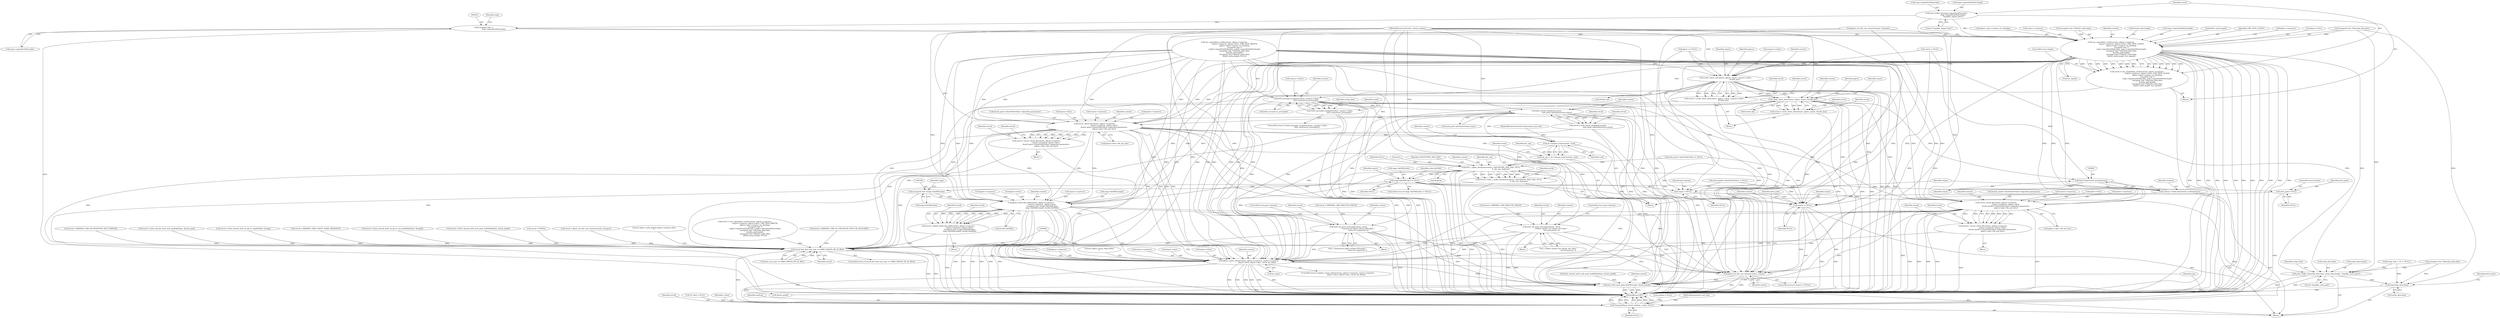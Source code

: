 digraph "0_krb5_e3b5a5e5267818c97750b266df50b6a3d4649604_1@pointer" {
"1000291" [label="(Call,print_buffer_bin(reqp->signedAuthPack.data,\n                         reqp->signedAuthPack.length,\n                         \"/tmp/kdc_signed_data\"))"];
"1000322" [label="(Call,(unsigned char *)\n                                       reqp->signedAuthPack.data)"];
"1000305" [label="(Call,cms_signeddata_verify(context, plgctx->cryptoctx,\n                                       reqctx->cryptoctx, plgctx->idctx, CMS_SIGN_CLIENT,\n                                       plgctx->opts->require_crl_checking,\n                                       (unsigned char *)\n                                       reqp->signedAuthPack.data, reqp->signedAuthPack.length,\n                                       (unsigned char **)&authp_data.data,\n                                       &authp_data.length,\n                                       (unsigned char **)&krb5_authz.data,\n                                       &krb5_authz.length, &is_signed))"];
"1000303" [label="(Call,retval = cms_signeddata_verify(context, plgctx->cryptoctx,\n                                       reqctx->cryptoctx, plgctx->idctx, CMS_SIGN_CLIENT,\n                                       plgctx->opts->require_crl_checking,\n                                       (unsigned char *)\n                                       reqp->signedAuthPack.data, reqp->signedAuthPack.length,\n                                       (unsigned char **)&authp_data.data,\n                                       &authp_data.length,\n                                       (unsigned char **)&krb5_authz.data,\n                                       &krb5_authz.length, &is_signed))"];
"1000874" [label="(Call,retval && data->pa_type == KRB5_PADATA_PK_AS_REQ)"];
"1000885" [label="(Call,pkinit_create_edata(context, plgctx->cryptoctx, reqctx->cryptoctx,\n                                plgctx->idctx, plgctx->opts, retval, &e_data))"];
"1000937" [label="(Call,pkinit_fini_kdc_req_context(context, reqctx))"];
"1000943" [label="(Call,free_krb5_auth_pack_draft9(context, &auth_pack9))"];
"1000947" [label="(Call,(*respond)(arg, retval, modreq, e_data, NULL))"];
"1000460" [label="(Call,verify_client_san(context, plgctx, reqctx, request->client,\n                                   &valid_san))"];
"1000458" [label="(Call,retval = verify_client_san(context, plgctx, reqctx, request->client,\n                                   &valid_san))"];
"1000485" [label="(Call,verify_client_eku(context, plgctx, reqctx, &valid_eku))"];
"1000483" [label="(Call,retval = verify_client_eku(context, plgctx, reqctx, &valid_eku))"];
"1000561" [label="(Call,krb5_check_clockskew(context,\n                                      auth_pack->pkAuthenticator.ctime))"];
"1000559" [label="(Call,retval = krb5_check_clockskew(context,\n                                      auth_pack->pkAuthenticator.ctime))"];
"1000580" [label="(Call,server_check_dh(context, plgctx->cryptoctx,\n                                     reqctx->cryptoctx, plgctx->idctx,\n                                     &auth_pack->clientPublicValue->algorithm.parameters,\n                                     plgctx->opts->dh_min_bits))"];
"1000578" [label="(Call,retval = server_check_dh(context, plgctx->cryptoctx,\n                                     reqctx->cryptoctx, plgctx->idctx,\n                                     &auth_pack->clientPublicValue->algorithm.parameters,\n                                     plgctx->opts->dh_min_bits))"];
"1000626" [label="(Call,cb->request_body(context, rock))"];
"1000624" [label="(Call,der_req = cb->request_body(context, rock))"];
"1000631" [label="(Call,krb5_c_make_checksum(context, CKSUMTYPE_NIST_SHA, NULL,\n                                      0, der_req, &cksum))"];
"1000629" [label="(Call,retval = krb5_c_make_checksum(context, CKSUMTYPE_NIST_SHA, NULL,\n                                      0, der_req, &cksum))"];
"1000740" [label="(Call,reqp->kdcPkId.data != NULL)"];
"1000765" [label="(Call,(unsigned char *)reqp->kdcPkId.data)"];
"1000754" [label="(Call,pkinit_check_kdc_pkid(context, plgctx->cryptoctx,\n                                           reqctx->cryptoctx, plgctx->idctx,\n                                           (unsigned char *)reqp->kdcPkId.data,\n                                           reqp->kdcPkId.length, &valid_kdcPkId))"];
"1000752" [label="(Call,retval = pkinit_check_kdc_pkid(context, plgctx->cryptoctx,\n                                           reqctx->cryptoctx, plgctx->idctx,\n                                           (unsigned char *)reqp->kdcPkId.data,\n                                           reqp->kdcPkId.length, &valid_kdcPkId))"];
"1000792" [label="(Call,auth_pack = NULL)"];
"1000869" [label="(Call,reqctx = NULL)"];
"1000934" [label="(Call,reqctx != NULL)"];
"1000618" [label="(Call,krb5_set_error_message(context, retval,\n                                   _(\"Anonymous pkinit without DH public \"\n                                     \"value not supported.\")))"];
"1000820" [label="(Call,server_check_dh(context, plgctx->cryptoctx,\n                                     reqctx->cryptoctx, plgctx->idctx,\n                                     &auth_pack9->clientPublicValue->algorithm.parameters,\n                                     plgctx->opts->dh_min_bits))"];
"1000818" [label="(Call,retval = server_check_dh(context, plgctx->cryptoctx,\n                                     reqctx->cryptoctx, plgctx->idctx,\n                                     &auth_pack9->clientPublicValue->algorithm.parameters,\n                                     plgctx->opts->dh_min_bits))"];
"1000866" [label="(Call,(krb5_kdcpreauth_modreq)reqctx)"];
"1000864" [label="(Call,modreq = (krb5_kdcpreauth_modreq)reqctx)"];
"1000509" [label="(Call,krb5_principal_compare(context, request->client,\n                                    krb5_anonymous_principal()))"];
"1000508" [label="(Call,!krb5_principal_compare(context, request->client,\n                                    krb5_anonymous_principal()))"];
"1000519" [label="(Call,krb5_set_error_message(context, retval,\n                                   _(\"Pkinit request not signed, but client \"\n                                     \"not anonymous.\")))"];
"1000525" [label="(Call,print_buffer_bin(authp_data.data, authp_data.length, \"/tmp/kdc_auth_pack\"))"];
"1000925" [label="(Call,free(authp_data.data))"];
"1000624" [label="(Call,der_req = cb->request_body(context, rock))"];
"1000869" [label="(Call,reqctx = NULL)"];
"1000274" [label="(Block,)"];
"1000780" [label="(Identifier,retval)"];
"1000501" [label="(Call,retval = KRB5KDC_ERR_INCONSISTENT_KEY_PURPOSE)"];
"1000461" [label="(Identifier,context)"];
"1000546" [label="(Call,retval = k5int_decode_krb5_auth_pack(&k5data, &auth_pack))"];
"1000484" [label="(Identifier,retval)"];
"1000250" [label="(Call,pkinit_init_kdc_req_context(context, &reqctx))"];
"1000303" [label="(Call,retval = cms_signeddata_verify(context, plgctx->cryptoctx,\n                                       reqctx->cryptoctx, plgctx->idctx, CMS_SIGN_CLIENT,\n                                       plgctx->opts->require_crl_checking,\n                                       (unsigned char *)\n                                       reqp->signedAuthPack.data, reqp->signedAuthPack.length,\n                                       (unsigned char **)&authp_data.data,\n                                       &authp_data.length,\n                                       (unsigned char **)&krb5_authz.data,\n                                       &krb5_authz.length, &is_signed))"];
"1000618" [label="(Call,krb5_set_error_message(context, retval,\n                                   _(\"Anonymous pkinit without DH public \"\n                                     \"value not supported.\")))"];
"1000950" [label="(Identifier,modreq)"];
"1000777" [label="(Call,&valid_kdcPkId)"];
"1000179" [label="(Call,modreq = NULL)"];
"1000931" [label="(Identifier,krb5_authz)"];
"1000297" [label="(Call,reqp->signedAuthPack.length)"];
"1000772" [label="(Call,reqp->kdcPkId.length)"];
"1000818" [label="(Call,retval = server_check_dh(context, plgctx->cryptoctx,\n                                     reqctx->cryptoctx, plgctx->idctx,\n                                     &auth_pack9->clientPublicValue->algorithm.parameters,\n                                     plgctx->opts->dh_min_bits))"];
"1000125" [label="(Call,authp_data = {0, 0, NULL})"];
"1000229" [label="(Call,plgctx == NULL)"];
"1000577" [label="(Block,)"];
"1000291" [label="(Call,print_buffer_bin(reqp->signedAuthPack.data,\n                         reqp->signedAuthPack.length,\n                         \"/tmp/kdc_signed_data\"))"];
"1000292" [label="(Call,reqp->signedAuthPack.data)"];
"1000831" [label="(Call,&auth_pack9->clientPublicValue->algorithm.parameters)"];
"1000529" [label="(Call,authp_data.length)"];
"1000937" [label="(Call,pkinit_fini_kdc_req_context(context, reqctx))"];
"1000899" [label="(Identifier,retval)"];
"1000875" [label="(Identifier,retval)"];
"1000939" [label="(Identifier,reqctx)"];
"1000605" [label="(Identifier,retval)"];
"1000625" [label="(Identifier,der_req)"];
"1000750" [label="(Identifier,valid_kdcPkId)"];
"1000514" [label="(Call,krb5_anonymous_principal())"];
"1000795" [label="(ControlStructure,break;)"];
"1000527" [label="(Identifier,authp_data)"];
"1000304" [label="(Identifier,retval)"];
"1000873" [label="(ControlStructure,if (retval && data->pa_type == KRB5_PADATA_PK_AS_REQ))"];
"1000887" [label="(Call,plgctx->cryptoctx)"];
"1000278" [label="(Call,retval = k5int_decode_krb5_pa_pk_as_req(&k5data, &reqp))"];
"1000614" [label="(Block,)"];
"1000344" [label="(Call,(unsigned char **)&krb5_authz.data)"];
"1000582" [label="(Call,plgctx->cryptoctx)"];
"1000903" [label="(Literal,\"pkinit_create_edata failed\n\")"];
"1000487" [label="(Identifier,plgctx)"];
"1000485" [label="(Call,verify_client_eku(context, plgctx, reqctx, &valid_eku))"];
"1000756" [label="(Call,plgctx->cryptoctx)"];
"1000463" [label="(Identifier,reqctx)"];
"1000876" [label="(Call,data->pa_type == KRB5_PADATA_PK_AS_REQ)"];
"1000789" [label="(Identifier,reqctx)"];
"1000356" [label="(ControlStructure,break;)"];
"1000508" [label="(Call,!krb5_principal_compare(context, request->client,\n                                    krb5_anonymous_principal()))"];
"1000479" [label="(Call,retval = KRB5KDC_ERR_CLIENT_NAME_MISMATCH)"];
"1000591" [label="(Call,&auth_pack->clientPublicValue->algorithm.parameters)"];
"1000794" [label="(Identifier,NULL)"];
"1000817" [label="(Block,)"];
"1000118" [label="(MethodParameterIn,void *arg)"];
"1000306" [label="(Identifier,context)"];
"1000361" [label="(Call,retval = k5int_decode_krb5_pa_pk_as_req_draft9(&k5data, &reqp9))"];
"1000580" [label="(Call,server_check_dh(context, plgctx->cryptoctx,\n                                     reqctx->cryptoctx, plgctx->idctx,\n                                     &auth_pack->clientPublicValue->algorithm.parameters,\n                                     plgctx->opts->dh_min_bits))"];
"1000515" [label="(Block,)"];
"1000522" [label="(Call,_(\"Pkinit request not signed, but client \"\n                                     \"not anonymous.\"))"];
"1000820" [label="(Call,server_check_dh(context, plgctx->cryptoctx,\n                                     reqctx->cryptoctx, plgctx->idctx,\n                                     &auth_pack9->clientPublicValue->algorithm.parameters,\n                                     plgctx->opts->dh_min_bits))"];
"1000627" [label="(Identifier,context)"];
"1000755" [label="(Identifier,context)"];
"1000340" [label="(Call,&authp_data.length)"];
"1000759" [label="(Call,reqctx->cryptoctx)"];
"1000559" [label="(Call,retval = krb5_check_clockskew(context,\n                                      auth_pack->pkAuthenticator.ctime))"];
"1000532" [label="(Literal,\"/tmp/kdc_auth_pack\")"];
"1000599" [label="(Call,plgctx->opts->dh_min_bits)"];
"1000621" [label="(Call,_(\"Anonymous pkinit without DH public \"\n                                     \"value not supported.\"))"];
"1000636" [label="(Identifier,der_req)"];
"1000793" [label="(Identifier,auth_pack)"];
"1000925" [label="(Call,free(authp_data.data))"];
"1000620" [label="(Identifier,retval)"];
"1000865" [label="(Identifier,modreq)"];
"1000635" [label="(Literal,0)"];
"1000944" [label="(Identifier,context)"];
"1000535" [label="(Identifier,authp_data)"];
"1000464" [label="(Call,request->client)"];
"1000329" [label="(Call,reqp->signedAuthPack.length)"];
"1000569" [label="(Identifier,retval)"];
"1000767" [label="(Call,reqp->kdcPkId.data)"];
"1000417" [label="(Call,(unsigned char **)&authp_data.data)"];
"1000510" [label="(Identifier,context)"];
"1000572" [label="(Call,auth_pack->clientPublicValue != NULL)"];
"1000350" [label="(Call,&krb5_authz.length)"];
"1000307" [label="(Call,plgctx->cryptoctx)"];
"1000752" [label="(Call,retval = pkinit_check_kdc_pkid(context, plgctx->cryptoctx,\n                                           reqctx->cryptoctx, plgctx->idctx,\n                                           (unsigned char *)reqp->kdcPkId.data,\n                                           reqp->kdcPkId.length, &valid_kdcPkId))"];
"1000588" [label="(Call,plgctx->idctx)"];
"1000746" [label="(Identifier,NULL)"];
"1000313" [label="(Call,plgctx->idctx)"];
"1000933" [label="(ControlStructure,if (reqctx != NULL))"];
"1000151" [label="(Call,reqctx = NULL)"];
"1000526" [label="(Call,authp_data.data)"];
"1000488" [label="(Identifier,reqctx)"];
"1000483" [label="(Call,retval = verify_client_eku(context, plgctx, reqctx, &valid_eku))"];
"1000579" [label="(Identifier,retval)"];
"1000890" [label="(Call,reqctx->cryptoctx)"];
"1000634" [label="(Identifier,NULL)"];
"1000949" [label="(Identifier,retval)"];
"1000948" [label="(Identifier,arg)"];
"1000354" [label="(Call,&is_signed)"];
"1000324" [label="(Call,reqp->signedAuthPack.data)"];
"1000119" [label="(Block,)"];
"1000563" [label="(Call,auth_pack->pkAuthenticator.ctime)"];
"1000630" [label="(Identifier,retval)"];
"1000739" [label="(ControlStructure,if (reqp->kdcPkId.data != NULL))"];
"1000762" [label="(Call,plgctx->idctx)"];
"1000470" [label="(Identifier,retval)"];
"1000872" [label="(JumpTarget,cleanup:)"];
"1000792" [label="(Call,auth_pack = NULL)"];
"1000457" [label="(Block,)"];
"1000492" [label="(Identifier,retval)"];
"1000812" [label="(Call,auth_pack9->clientPublicValue != NULL)"];
"1000520" [label="(Identifier,context)"];
"1000302" [label="(Literal,\"/tmp/kdc_signed_data\")"];
"1000934" [label="(Call,reqctx != NULL)"];
"1000615" [label="(Call,retval = KRB5KDC_ERR_PREAUTH_FAILED)"];
"1000845" [label="(Identifier,retval)"];
"1000115" [label="(MethodParameterIn,krb5_kdcpreauth_rock rock)"];
"1000947" [label="(Call,(*respond)(arg, retval, modreq, e_data, NULL))"];
"1000774" [label="(Identifier,reqp)"];
"1000753" [label="(Identifier,retval)"];
"1000507" [label="(ControlStructure,if (!krb5_principal_compare(context, request->client,\n                                    krb5_anonymous_principal())))"];
"1000619" [label="(Identifier,context)"];
"1000317" [label="(Call,plgctx->opts->require_crl_checking)"];
"1000800" [label="(Call,k5int_decode_krb5_auth_pack_draft9(&k5data, &auth_pack9))"];
"1000825" [label="(Call,reqctx->cryptoctx)"];
"1000741" [label="(Call,reqp->kdcPkId.data)"];
"1000798" [label="(Call,retval = k5int_decode_krb5_auth_pack_draft9(&k5data, &auth_pack9))"];
"1000628" [label="(Identifier,rock)"];
"1000109" [label="(MethodParameterIn,krb5_context context)"];
"1000828" [label="(Call,plgctx->idctx)"];
"1000942" [label="(Identifier,auth_pack)"];
"1000458" [label="(Call,retval = verify_client_san(context, plgctx, reqctx, request->client,\n                                   &valid_san))"];
"1000445" [label="(Call,retval = EINVAL)"];
"1000938" [label="(Identifier,context)"];
"1000926" [label="(Call,authp_data.data)"];
"1000322" [label="(Call,(unsigned char *)\n                                       reqp->signedAuthPack.data)"];
"1000585" [label="(Call,reqctx->cryptoctx)"];
"1000945" [label="(Call,&auth_pack9)"];
"1000310" [label="(Call,reqctx->cryptoctx)"];
"1000822" [label="(Call,plgctx->cryptoctx)"];
"1000519" [label="(Call,krb5_set_error_message(context, retval,\n                                   _(\"Pkinit request not signed, but client \"\n                                     \"not anonymous.\")))"];
"1000819" [label="(Identifier,retval)"];
"1000871" [label="(Identifier,NULL)"];
"1000633" [label="(Identifier,CKSUMTYPE_NIST_SHA)"];
"1000467" [label="(Call,&valid_san)"];
"1000560" [label="(Identifier,retval)"];
"1000866" [label="(Call,(krb5_kdcpreauth_modreq)reqctx)"];
"1000896" [label="(Call,plgctx->opts)"];
"1000626" [label="(Call,cb->request_body(context, rock))"];
"1000581" [label="(Identifier,context)"];
"1000900" [label="(Call,&e_data)"];
"1000509" [label="(Call,krb5_principal_compare(context, request->client,\n                                    krb5_anonymous_principal()))"];
"1000460" [label="(Call,verify_client_san(context, plgctx, reqctx, request->client,\n                                   &valid_san))"];
"1000578" [label="(Call,retval = server_check_dh(context, plgctx->cryptoctx,\n                                     reqctx->cryptoctx, plgctx->idctx,\n                                     &auth_pack->clientPublicValue->algorithm.parameters,\n                                     plgctx->opts->dh_min_bits))"];
"1000524" [label="(ControlStructure,goto cleanup;)"];
"1000388" [label="(Call,cms_signeddata_verify(context, plgctx->cryptoctx,\n                                       reqctx->cryptoctx, plgctx->idctx, CMS_SIGN_DRAFT9,\n                                       plgctx->opts->require_crl_checking,\n                                       (unsigned char *)\n                                       reqp9->signedAuthPack.data, reqp9->signedAuthPack.length,\n                                       (unsigned char **)&authp_data.data,\n                                       &authp_data.length,\n                                       (unsigned char **)&krb5_authz.data,\n                                       &krb5_authz.length, NULL))"];
"1000248" [label="(Call,retval = pkinit_init_kdc_req_context(context, &reqctx))"];
"1000883" [label="(Literal,\"pkinit_verify_padata failed: creating e-data\n\")"];
"1000486" [label="(Identifier,context)"];
"1000936" [label="(Identifier,NULL)"];
"1000864" [label="(Call,modreq = (krb5_kdcpreauth_modreq)reqctx)"];
"1000839" [label="(Call,plgctx->opts->dh_min_bits)"];
"1000953" [label="(MethodReturn,RET)"];
"1000459" [label="(Identifier,retval)"];
"1000868" [label="(Identifier,reqctx)"];
"1000765" [label="(Call,(unsigned char *)reqp->kdcPkId.data)"];
"1000623" [label="(ControlStructure,goto cleanup;)"];
"1000331" [label="(Identifier,reqp)"];
"1000821" [label="(Identifier,context)"];
"1000386" [label="(Call,retval = cms_signeddata_verify(context, plgctx->cryptoctx,\n                                       reqctx->cryptoctx, plgctx->idctx, CMS_SIGN_DRAFT9,\n                                       plgctx->opts->require_crl_checking,\n                                       (unsigned char *)\n                                       reqp9->signedAuthPack.data, reqp9->signedAuthPack.length,\n                                       (unsigned char **)&authp_data.data,\n                                       &authp_data.length,\n                                       (unsigned char **)&krb5_authz.data,\n                                       &krb5_authz.length, NULL))"];
"1000175" [label="(Call,**e_data = NULL)"];
"1000874" [label="(Call,retval && data->pa_type == KRB5_PADATA_PK_AS_REQ)"];
"1000870" [label="(Identifier,reqctx)"];
"1000562" [label="(Identifier,context)"];
"1000754" [label="(Call,pkinit_check_kdc_pkid(context, plgctx->cryptoctx,\n                                           reqctx->cryptoctx, plgctx->idctx,\n                                           (unsigned char *)reqp->kdcPkId.data,\n                                           reqp->kdcPkId.length, &valid_kdcPkId))"];
"1000747" [label="(Block,)"];
"1000935" [label="(Identifier,reqctx)"];
"1000517" [label="(Identifier,retval)"];
"1000884" [label="(ControlStructure,if (pkinit_create_edata(context, plgctx->cryptoctx, reqctx->cryptoctx,\n                                plgctx->idctx, plgctx->opts, retval, &e_data)))"];
"1000334" [label="(Call,(unsigned char **)&authp_data.data)"];
"1000893" [label="(Call,plgctx->idctx)"];
"1000525" [label="(Call,print_buffer_bin(authp_data.data, authp_data.length, \"/tmp/kdc_auth_pack\"))"];
"1000516" [label="(Call,retval = KRB5KDC_ERR_PREAUTH_FAILED)"];
"1000489" [label="(Call,&valid_eku)"];
"1000511" [label="(Call,request->client)"];
"1000886" [label="(Identifier,context)"];
"1000943" [label="(Call,free_krb5_auth_pack_draft9(context, &auth_pack9))"];
"1000951" [label="(Identifier,e_data)"];
"1000305" [label="(Call,cms_signeddata_verify(context, plgctx->cryptoctx,\n                                       reqctx->cryptoctx, plgctx->idctx, CMS_SIGN_CLIENT,\n                                       plgctx->opts->require_crl_checking,\n                                       (unsigned char *)\n                                       reqp->signedAuthPack.data, reqp->signedAuthPack.length,\n                                       (unsigned char **)&authp_data.data,\n                                       &authp_data.length,\n                                       (unsigned char **)&krb5_authz.data,\n                                       &krb5_authz.length, &is_signed))"];
"1000885" [label="(Call,pkinit_create_edata(context, plgctx->cryptoctx, reqctx->cryptoctx,\n                                plgctx->idctx, plgctx->opts, retval, &e_data))"];
"1000632" [label="(Identifier,context)"];
"1000631" [label="(Call,krb5_c_make_checksum(context, CKSUMTYPE_NIST_SHA, NULL,\n                                      0, der_req, &cksum))"];
"1000462" [label="(Identifier,plgctx)"];
"1000735" [label="(Call,retval = KRB5KDC_ERR_PA_CHECKSUM_MUST_BE_INCLUDED)"];
"1000952" [label="(Identifier,NULL)"];
"1000544" [label="(Block,)"];
"1000637" [label="(Call,&cksum)"];
"1000316" [label="(Identifier,CMS_SIGN_CLIENT)"];
"1000561" [label="(Call,krb5_check_clockskew(context,\n                                      auth_pack->pkAuthenticator.ctime))"];
"1000640" [label="(Identifier,retval)"];
"1000521" [label="(Identifier,retval)"];
"1000629" [label="(Call,retval = krb5_c_make_checksum(context, CKSUMTYPE_NIST_SHA, NULL,\n                                      0, der_req, &cksum))"];
"1000740" [label="(Call,reqp->kdcPkId.data != NULL)"];
"1000291" -> "1000274"  [label="AST: "];
"1000291" -> "1000302"  [label="CFG: "];
"1000292" -> "1000291"  [label="AST: "];
"1000297" -> "1000291"  [label="AST: "];
"1000302" -> "1000291"  [label="AST: "];
"1000304" -> "1000291"  [label="CFG: "];
"1000291" -> "1000953"  [label="DDG: "];
"1000291" -> "1000322"  [label="DDG: "];
"1000291" -> "1000305"  [label="DDG: "];
"1000322" -> "1000305"  [label="AST: "];
"1000322" -> "1000324"  [label="CFG: "];
"1000323" -> "1000322"  [label="AST: "];
"1000324" -> "1000322"  [label="AST: "];
"1000331" -> "1000322"  [label="CFG: "];
"1000322" -> "1000953"  [label="DDG: "];
"1000322" -> "1000305"  [label="DDG: "];
"1000305" -> "1000303"  [label="AST: "];
"1000305" -> "1000354"  [label="CFG: "];
"1000306" -> "1000305"  [label="AST: "];
"1000307" -> "1000305"  [label="AST: "];
"1000310" -> "1000305"  [label="AST: "];
"1000313" -> "1000305"  [label="AST: "];
"1000316" -> "1000305"  [label="AST: "];
"1000317" -> "1000305"  [label="AST: "];
"1000329" -> "1000305"  [label="AST: "];
"1000334" -> "1000305"  [label="AST: "];
"1000340" -> "1000305"  [label="AST: "];
"1000344" -> "1000305"  [label="AST: "];
"1000350" -> "1000305"  [label="AST: "];
"1000354" -> "1000305"  [label="AST: "];
"1000303" -> "1000305"  [label="CFG: "];
"1000305" -> "1000953"  [label="DDG: "];
"1000305" -> "1000953"  [label="DDG: "];
"1000305" -> "1000953"  [label="DDG: "];
"1000305" -> "1000953"  [label="DDG: "];
"1000305" -> "1000953"  [label="DDG: "];
"1000305" -> "1000953"  [label="DDG: "];
"1000305" -> "1000953"  [label="DDG: "];
"1000305" -> "1000953"  [label="DDG: "];
"1000305" -> "1000953"  [label="DDG: "];
"1000305" -> "1000953"  [label="DDG: "];
"1000305" -> "1000953"  [label="DDG: "];
"1000305" -> "1000953"  [label="DDG: "];
"1000305" -> "1000303"  [label="DDG: "];
"1000305" -> "1000303"  [label="DDG: "];
"1000305" -> "1000303"  [label="DDG: "];
"1000305" -> "1000303"  [label="DDG: "];
"1000305" -> "1000303"  [label="DDG: "];
"1000305" -> "1000303"  [label="DDG: "];
"1000305" -> "1000303"  [label="DDG: "];
"1000305" -> "1000303"  [label="DDG: "];
"1000305" -> "1000303"  [label="DDG: "];
"1000305" -> "1000303"  [label="DDG: "];
"1000305" -> "1000303"  [label="DDG: "];
"1000305" -> "1000303"  [label="DDG: "];
"1000305" -> "1000303"  [label="DDG: "];
"1000250" -> "1000305"  [label="DDG: "];
"1000109" -> "1000305"  [label="DDG: "];
"1000334" -> "1000305"  [label="DDG: "];
"1000344" -> "1000305"  [label="DDG: "];
"1000305" -> "1000460"  [label="DDG: "];
"1000305" -> "1000509"  [label="DDG: "];
"1000305" -> "1000525"  [label="DDG: "];
"1000305" -> "1000580"  [label="DDG: "];
"1000305" -> "1000580"  [label="DDG: "];
"1000305" -> "1000580"  [label="DDG: "];
"1000305" -> "1000754"  [label="DDG: "];
"1000305" -> "1000754"  [label="DDG: "];
"1000305" -> "1000754"  [label="DDG: "];
"1000305" -> "1000820"  [label="DDG: "];
"1000305" -> "1000820"  [label="DDG: "];
"1000305" -> "1000820"  [label="DDG: "];
"1000305" -> "1000885"  [label="DDG: "];
"1000305" -> "1000885"  [label="DDG: "];
"1000305" -> "1000885"  [label="DDG: "];
"1000305" -> "1000885"  [label="DDG: "];
"1000305" -> "1000937"  [label="DDG: "];
"1000305" -> "1000943"  [label="DDG: "];
"1000303" -> "1000274"  [label="AST: "];
"1000304" -> "1000303"  [label="AST: "];
"1000356" -> "1000303"  [label="CFG: "];
"1000303" -> "1000953"  [label="DDG: "];
"1000303" -> "1000874"  [label="DDG: "];
"1000874" -> "1000873"  [label="AST: "];
"1000874" -> "1000875"  [label="CFG: "];
"1000874" -> "1000876"  [label="CFG: "];
"1000875" -> "1000874"  [label="AST: "];
"1000876" -> "1000874"  [label="AST: "];
"1000883" -> "1000874"  [label="CFG: "];
"1000906" -> "1000874"  [label="CFG: "];
"1000874" -> "1000953"  [label="DDG: "];
"1000874" -> "1000953"  [label="DDG: "];
"1000578" -> "1000874"  [label="DDG: "];
"1000629" -> "1000874"  [label="DDG: "];
"1000559" -> "1000874"  [label="DDG: "];
"1000458" -> "1000874"  [label="DDG: "];
"1000752" -> "1000874"  [label="DDG: "];
"1000501" -> "1000874"  [label="DDG: "];
"1000519" -> "1000874"  [label="DDG: "];
"1000546" -> "1000874"  [label="DDG: "];
"1000735" -> "1000874"  [label="DDG: "];
"1000278" -> "1000874"  [label="DDG: "];
"1000483" -> "1000874"  [label="DDG: "];
"1000445" -> "1000874"  [label="DDG: "];
"1000798" -> "1000874"  [label="DDG: "];
"1000386" -> "1000874"  [label="DDG: "];
"1000479" -> "1000874"  [label="DDG: "];
"1000818" -> "1000874"  [label="DDG: "];
"1000361" -> "1000874"  [label="DDG: "];
"1000618" -> "1000874"  [label="DDG: "];
"1000248" -> "1000874"  [label="DDG: "];
"1000876" -> "1000874"  [label="DDG: "];
"1000876" -> "1000874"  [label="DDG: "];
"1000874" -> "1000885"  [label="DDG: "];
"1000874" -> "1000947"  [label="DDG: "];
"1000885" -> "1000884"  [label="AST: "];
"1000885" -> "1000900"  [label="CFG: "];
"1000886" -> "1000885"  [label="AST: "];
"1000887" -> "1000885"  [label="AST: "];
"1000890" -> "1000885"  [label="AST: "];
"1000893" -> "1000885"  [label="AST: "];
"1000896" -> "1000885"  [label="AST: "];
"1000899" -> "1000885"  [label="AST: "];
"1000900" -> "1000885"  [label="AST: "];
"1000903" -> "1000885"  [label="CFG: "];
"1000906" -> "1000885"  [label="CFG: "];
"1000885" -> "1000953"  [label="DDG: "];
"1000885" -> "1000953"  [label="DDG: "];
"1000885" -> "1000953"  [label="DDG: "];
"1000885" -> "1000953"  [label="DDG: "];
"1000885" -> "1000953"  [label="DDG: "];
"1000885" -> "1000953"  [label="DDG: "];
"1000485" -> "1000885"  [label="DDG: "];
"1000460" -> "1000885"  [label="DDG: "];
"1000250" -> "1000885"  [label="DDG: "];
"1000754" -> "1000885"  [label="DDG: "];
"1000754" -> "1000885"  [label="DDG: "];
"1000754" -> "1000885"  [label="DDG: "];
"1000754" -> "1000885"  [label="DDG: "];
"1000580" -> "1000885"  [label="DDG: "];
"1000580" -> "1000885"  [label="DDG: "];
"1000580" -> "1000885"  [label="DDG: "];
"1000580" -> "1000885"  [label="DDG: "];
"1000618" -> "1000885"  [label="DDG: "];
"1000509" -> "1000885"  [label="DDG: "];
"1000820" -> "1000885"  [label="DDG: "];
"1000820" -> "1000885"  [label="DDG: "];
"1000820" -> "1000885"  [label="DDG: "];
"1000820" -> "1000885"  [label="DDG: "];
"1000519" -> "1000885"  [label="DDG: "];
"1000388" -> "1000885"  [label="DDG: "];
"1000388" -> "1000885"  [label="DDG: "];
"1000388" -> "1000885"  [label="DDG: "];
"1000388" -> "1000885"  [label="DDG: "];
"1000561" -> "1000885"  [label="DDG: "];
"1000631" -> "1000885"  [label="DDG: "];
"1000109" -> "1000885"  [label="DDG: "];
"1000885" -> "1000937"  [label="DDG: "];
"1000885" -> "1000943"  [label="DDG: "];
"1000885" -> "1000947"  [label="DDG: "];
"1000937" -> "1000933"  [label="AST: "];
"1000937" -> "1000939"  [label="CFG: "];
"1000938" -> "1000937"  [label="AST: "];
"1000939" -> "1000937"  [label="AST: "];
"1000942" -> "1000937"  [label="CFG: "];
"1000937" -> "1000953"  [label="DDG: "];
"1000937" -> "1000953"  [label="DDG: "];
"1000485" -> "1000937"  [label="DDG: "];
"1000460" -> "1000937"  [label="DDG: "];
"1000250" -> "1000937"  [label="DDG: "];
"1000754" -> "1000937"  [label="DDG: "];
"1000580" -> "1000937"  [label="DDG: "];
"1000618" -> "1000937"  [label="DDG: "];
"1000509" -> "1000937"  [label="DDG: "];
"1000820" -> "1000937"  [label="DDG: "];
"1000519" -> "1000937"  [label="DDG: "];
"1000388" -> "1000937"  [label="DDG: "];
"1000561" -> "1000937"  [label="DDG: "];
"1000631" -> "1000937"  [label="DDG: "];
"1000109" -> "1000937"  [label="DDG: "];
"1000934" -> "1000937"  [label="DDG: "];
"1000937" -> "1000943"  [label="DDG: "];
"1000943" -> "1000119"  [label="AST: "];
"1000943" -> "1000945"  [label="CFG: "];
"1000944" -> "1000943"  [label="AST: "];
"1000945" -> "1000943"  [label="AST: "];
"1000948" -> "1000943"  [label="CFG: "];
"1000943" -> "1000953"  [label="DDG: "];
"1000943" -> "1000953"  [label="DDG: "];
"1000943" -> "1000953"  [label="DDG: "];
"1000485" -> "1000943"  [label="DDG: "];
"1000460" -> "1000943"  [label="DDG: "];
"1000250" -> "1000943"  [label="DDG: "];
"1000754" -> "1000943"  [label="DDG: "];
"1000580" -> "1000943"  [label="DDG: "];
"1000618" -> "1000943"  [label="DDG: "];
"1000509" -> "1000943"  [label="DDG: "];
"1000820" -> "1000943"  [label="DDG: "];
"1000519" -> "1000943"  [label="DDG: "];
"1000388" -> "1000943"  [label="DDG: "];
"1000561" -> "1000943"  [label="DDG: "];
"1000631" -> "1000943"  [label="DDG: "];
"1000109" -> "1000943"  [label="DDG: "];
"1000800" -> "1000943"  [label="DDG: "];
"1000947" -> "1000119"  [label="AST: "];
"1000947" -> "1000952"  [label="CFG: "];
"1000948" -> "1000947"  [label="AST: "];
"1000949" -> "1000947"  [label="AST: "];
"1000950" -> "1000947"  [label="AST: "];
"1000951" -> "1000947"  [label="AST: "];
"1000952" -> "1000947"  [label="AST: "];
"1000953" -> "1000947"  [label="CFG: "];
"1000947" -> "1000953"  [label="DDG: "];
"1000947" -> "1000953"  [label="DDG: "];
"1000947" -> "1000953"  [label="DDG: "];
"1000947" -> "1000953"  [label="DDG: "];
"1000947" -> "1000953"  [label="DDG: "];
"1000947" -> "1000953"  [label="DDG: "];
"1000118" -> "1000947"  [label="DDG: "];
"1000864" -> "1000947"  [label="DDG: "];
"1000179" -> "1000947"  [label="DDG: "];
"1000175" -> "1000947"  [label="DDG: "];
"1000934" -> "1000947"  [label="DDG: "];
"1000460" -> "1000458"  [label="AST: "];
"1000460" -> "1000467"  [label="CFG: "];
"1000461" -> "1000460"  [label="AST: "];
"1000462" -> "1000460"  [label="AST: "];
"1000463" -> "1000460"  [label="AST: "];
"1000464" -> "1000460"  [label="AST: "];
"1000467" -> "1000460"  [label="AST: "];
"1000458" -> "1000460"  [label="CFG: "];
"1000460" -> "1000953"  [label="DDG: "];
"1000460" -> "1000953"  [label="DDG: "];
"1000460" -> "1000953"  [label="DDG: "];
"1000460" -> "1000458"  [label="DDG: "];
"1000460" -> "1000458"  [label="DDG: "];
"1000460" -> "1000458"  [label="DDG: "];
"1000460" -> "1000458"  [label="DDG: "];
"1000460" -> "1000458"  [label="DDG: "];
"1000388" -> "1000460"  [label="DDG: "];
"1000109" -> "1000460"  [label="DDG: "];
"1000229" -> "1000460"  [label="DDG: "];
"1000151" -> "1000460"  [label="DDG: "];
"1000460" -> "1000485"  [label="DDG: "];
"1000460" -> "1000485"  [label="DDG: "];
"1000460" -> "1000485"  [label="DDG: "];
"1000460" -> "1000934"  [label="DDG: "];
"1000458" -> "1000457"  [label="AST: "];
"1000459" -> "1000458"  [label="AST: "];
"1000470" -> "1000458"  [label="CFG: "];
"1000458" -> "1000953"  [label="DDG: "];
"1000485" -> "1000483"  [label="AST: "];
"1000485" -> "1000489"  [label="CFG: "];
"1000486" -> "1000485"  [label="AST: "];
"1000487" -> "1000485"  [label="AST: "];
"1000488" -> "1000485"  [label="AST: "];
"1000489" -> "1000485"  [label="AST: "];
"1000483" -> "1000485"  [label="CFG: "];
"1000485" -> "1000953"  [label="DDG: "];
"1000485" -> "1000953"  [label="DDG: "];
"1000485" -> "1000483"  [label="DDG: "];
"1000485" -> "1000483"  [label="DDG: "];
"1000485" -> "1000483"  [label="DDG: "];
"1000485" -> "1000483"  [label="DDG: "];
"1000109" -> "1000485"  [label="DDG: "];
"1000485" -> "1000561"  [label="DDG: "];
"1000485" -> "1000820"  [label="DDG: "];
"1000485" -> "1000866"  [label="DDG: "];
"1000485" -> "1000934"  [label="DDG: "];
"1000483" -> "1000457"  [label="AST: "];
"1000484" -> "1000483"  [label="AST: "];
"1000492" -> "1000483"  [label="CFG: "];
"1000483" -> "1000953"  [label="DDG: "];
"1000561" -> "1000559"  [label="AST: "];
"1000561" -> "1000563"  [label="CFG: "];
"1000562" -> "1000561"  [label="AST: "];
"1000563" -> "1000561"  [label="AST: "];
"1000559" -> "1000561"  [label="CFG: "];
"1000561" -> "1000953"  [label="DDG: "];
"1000561" -> "1000559"  [label="DDG: "];
"1000561" -> "1000559"  [label="DDG: "];
"1000509" -> "1000561"  [label="DDG: "];
"1000109" -> "1000561"  [label="DDG: "];
"1000561" -> "1000580"  [label="DDG: "];
"1000561" -> "1000618"  [label="DDG: "];
"1000561" -> "1000626"  [label="DDG: "];
"1000559" -> "1000544"  [label="AST: "];
"1000560" -> "1000559"  [label="AST: "];
"1000569" -> "1000559"  [label="CFG: "];
"1000559" -> "1000953"  [label="DDG: "];
"1000580" -> "1000578"  [label="AST: "];
"1000580" -> "1000599"  [label="CFG: "];
"1000581" -> "1000580"  [label="AST: "];
"1000582" -> "1000580"  [label="AST: "];
"1000585" -> "1000580"  [label="AST: "];
"1000588" -> "1000580"  [label="AST: "];
"1000591" -> "1000580"  [label="AST: "];
"1000599" -> "1000580"  [label="AST: "];
"1000578" -> "1000580"  [label="CFG: "];
"1000580" -> "1000953"  [label="DDG: "];
"1000580" -> "1000953"  [label="DDG: "];
"1000580" -> "1000953"  [label="DDG: "];
"1000580" -> "1000953"  [label="DDG: "];
"1000580" -> "1000953"  [label="DDG: "];
"1000580" -> "1000578"  [label="DDG: "];
"1000580" -> "1000578"  [label="DDG: "];
"1000580" -> "1000578"  [label="DDG: "];
"1000580" -> "1000578"  [label="DDG: "];
"1000580" -> "1000578"  [label="DDG: "];
"1000580" -> "1000578"  [label="DDG: "];
"1000109" -> "1000580"  [label="DDG: "];
"1000388" -> "1000580"  [label="DDG: "];
"1000388" -> "1000580"  [label="DDG: "];
"1000388" -> "1000580"  [label="DDG: "];
"1000580" -> "1000626"  [label="DDG: "];
"1000580" -> "1000754"  [label="DDG: "];
"1000580" -> "1000754"  [label="DDG: "];
"1000580" -> "1000754"  [label="DDG: "];
"1000578" -> "1000577"  [label="AST: "];
"1000579" -> "1000578"  [label="AST: "];
"1000605" -> "1000578"  [label="CFG: "];
"1000578" -> "1000953"  [label="DDG: "];
"1000626" -> "1000624"  [label="AST: "];
"1000626" -> "1000628"  [label="CFG: "];
"1000627" -> "1000626"  [label="AST: "];
"1000628" -> "1000626"  [label="AST: "];
"1000624" -> "1000626"  [label="CFG: "];
"1000626" -> "1000953"  [label="DDG: "];
"1000626" -> "1000624"  [label="DDG: "];
"1000626" -> "1000624"  [label="DDG: "];
"1000109" -> "1000626"  [label="DDG: "];
"1000115" -> "1000626"  [label="DDG: "];
"1000626" -> "1000631"  [label="DDG: "];
"1000624" -> "1000544"  [label="AST: "];
"1000625" -> "1000624"  [label="AST: "];
"1000630" -> "1000624"  [label="CFG: "];
"1000624" -> "1000953"  [label="DDG: "];
"1000624" -> "1000631"  [label="DDG: "];
"1000631" -> "1000629"  [label="AST: "];
"1000631" -> "1000637"  [label="CFG: "];
"1000632" -> "1000631"  [label="AST: "];
"1000633" -> "1000631"  [label="AST: "];
"1000634" -> "1000631"  [label="AST: "];
"1000635" -> "1000631"  [label="AST: "];
"1000636" -> "1000631"  [label="AST: "];
"1000637" -> "1000631"  [label="AST: "];
"1000629" -> "1000631"  [label="CFG: "];
"1000631" -> "1000953"  [label="DDG: "];
"1000631" -> "1000953"  [label="DDG: "];
"1000631" -> "1000953"  [label="DDG: "];
"1000631" -> "1000629"  [label="DDG: "];
"1000631" -> "1000629"  [label="DDG: "];
"1000631" -> "1000629"  [label="DDG: "];
"1000631" -> "1000629"  [label="DDG: "];
"1000631" -> "1000629"  [label="DDG: "];
"1000631" -> "1000629"  [label="DDG: "];
"1000109" -> "1000631"  [label="DDG: "];
"1000572" -> "1000631"  [label="DDG: "];
"1000631" -> "1000740"  [label="DDG: "];
"1000631" -> "1000754"  [label="DDG: "];
"1000631" -> "1000934"  [label="DDG: "];
"1000629" -> "1000544"  [label="AST: "];
"1000630" -> "1000629"  [label="AST: "];
"1000640" -> "1000629"  [label="CFG: "];
"1000629" -> "1000953"  [label="DDG: "];
"1000740" -> "1000739"  [label="AST: "];
"1000740" -> "1000746"  [label="CFG: "];
"1000741" -> "1000740"  [label="AST: "];
"1000746" -> "1000740"  [label="AST: "];
"1000750" -> "1000740"  [label="CFG: "];
"1000789" -> "1000740"  [label="CFG: "];
"1000740" -> "1000953"  [label="DDG: "];
"1000740" -> "1000953"  [label="DDG: "];
"1000740" -> "1000765"  [label="DDG: "];
"1000740" -> "1000792"  [label="DDG: "];
"1000740" -> "1000869"  [label="DDG: "];
"1000740" -> "1000934"  [label="DDG: "];
"1000765" -> "1000754"  [label="AST: "];
"1000765" -> "1000767"  [label="CFG: "];
"1000766" -> "1000765"  [label="AST: "];
"1000767" -> "1000765"  [label="AST: "];
"1000774" -> "1000765"  [label="CFG: "];
"1000765" -> "1000953"  [label="DDG: "];
"1000765" -> "1000754"  [label="DDG: "];
"1000754" -> "1000752"  [label="AST: "];
"1000754" -> "1000777"  [label="CFG: "];
"1000755" -> "1000754"  [label="AST: "];
"1000756" -> "1000754"  [label="AST: "];
"1000759" -> "1000754"  [label="AST: "];
"1000762" -> "1000754"  [label="AST: "];
"1000772" -> "1000754"  [label="AST: "];
"1000777" -> "1000754"  [label="AST: "];
"1000752" -> "1000754"  [label="CFG: "];
"1000754" -> "1000953"  [label="DDG: "];
"1000754" -> "1000953"  [label="DDG: "];
"1000754" -> "1000953"  [label="DDG: "];
"1000754" -> "1000953"  [label="DDG: "];
"1000754" -> "1000953"  [label="DDG: "];
"1000754" -> "1000953"  [label="DDG: "];
"1000754" -> "1000752"  [label="DDG: "];
"1000754" -> "1000752"  [label="DDG: "];
"1000754" -> "1000752"  [label="DDG: "];
"1000754" -> "1000752"  [label="DDG: "];
"1000754" -> "1000752"  [label="DDG: "];
"1000754" -> "1000752"  [label="DDG: "];
"1000754" -> "1000752"  [label="DDG: "];
"1000109" -> "1000754"  [label="DDG: "];
"1000388" -> "1000754"  [label="DDG: "];
"1000388" -> "1000754"  [label="DDG: "];
"1000388" -> "1000754"  [label="DDG: "];
"1000752" -> "1000747"  [label="AST: "];
"1000753" -> "1000752"  [label="AST: "];
"1000780" -> "1000752"  [label="CFG: "];
"1000752" -> "1000953"  [label="DDG: "];
"1000792" -> "1000544"  [label="AST: "];
"1000792" -> "1000794"  [label="CFG: "];
"1000793" -> "1000792"  [label="AST: "];
"1000794" -> "1000792"  [label="AST: "];
"1000795" -> "1000792"  [label="CFG: "];
"1000792" -> "1000953"  [label="DDG: "];
"1000869" -> "1000119"  [label="AST: "];
"1000869" -> "1000871"  [label="CFG: "];
"1000870" -> "1000869"  [label="AST: "];
"1000871" -> "1000869"  [label="AST: "];
"1000872" -> "1000869"  [label="CFG: "];
"1000388" -> "1000869"  [label="DDG: "];
"1000229" -> "1000869"  [label="DDG: "];
"1000812" -> "1000869"  [label="DDG: "];
"1000869" -> "1000934"  [label="DDG: "];
"1000934" -> "1000933"  [label="AST: "];
"1000934" -> "1000936"  [label="CFG: "];
"1000935" -> "1000934"  [label="AST: "];
"1000936" -> "1000934"  [label="AST: "];
"1000938" -> "1000934"  [label="CFG: "];
"1000942" -> "1000934"  [label="CFG: "];
"1000934" -> "1000953"  [label="DDG: "];
"1000934" -> "1000953"  [label="DDG: "];
"1000151" -> "1000934"  [label="DDG: "];
"1000812" -> "1000934"  [label="DDG: "];
"1000388" -> "1000934"  [label="DDG: "];
"1000229" -> "1000934"  [label="DDG: "];
"1000572" -> "1000934"  [label="DDG: "];
"1000618" -> "1000614"  [label="AST: "];
"1000618" -> "1000621"  [label="CFG: "];
"1000619" -> "1000618"  [label="AST: "];
"1000620" -> "1000618"  [label="AST: "];
"1000621" -> "1000618"  [label="AST: "];
"1000623" -> "1000618"  [label="CFG: "];
"1000618" -> "1000953"  [label="DDG: "];
"1000618" -> "1000953"  [label="DDG: "];
"1000109" -> "1000618"  [label="DDG: "];
"1000615" -> "1000618"  [label="DDG: "];
"1000621" -> "1000618"  [label="DDG: "];
"1000820" -> "1000818"  [label="AST: "];
"1000820" -> "1000839"  [label="CFG: "];
"1000821" -> "1000820"  [label="AST: "];
"1000822" -> "1000820"  [label="AST: "];
"1000825" -> "1000820"  [label="AST: "];
"1000828" -> "1000820"  [label="AST: "];
"1000831" -> "1000820"  [label="AST: "];
"1000839" -> "1000820"  [label="AST: "];
"1000818" -> "1000820"  [label="CFG: "];
"1000820" -> "1000953"  [label="DDG: "];
"1000820" -> "1000953"  [label="DDG: "];
"1000820" -> "1000953"  [label="DDG: "];
"1000820" -> "1000953"  [label="DDG: "];
"1000820" -> "1000953"  [label="DDG: "];
"1000820" -> "1000818"  [label="DDG: "];
"1000820" -> "1000818"  [label="DDG: "];
"1000820" -> "1000818"  [label="DDG: "];
"1000820" -> "1000818"  [label="DDG: "];
"1000820" -> "1000818"  [label="DDG: "];
"1000820" -> "1000818"  [label="DDG: "];
"1000509" -> "1000820"  [label="DDG: "];
"1000109" -> "1000820"  [label="DDG: "];
"1000388" -> "1000820"  [label="DDG: "];
"1000388" -> "1000820"  [label="DDG: "];
"1000388" -> "1000820"  [label="DDG: "];
"1000818" -> "1000817"  [label="AST: "];
"1000819" -> "1000818"  [label="AST: "];
"1000845" -> "1000818"  [label="CFG: "];
"1000818" -> "1000953"  [label="DDG: "];
"1000866" -> "1000864"  [label="AST: "];
"1000866" -> "1000868"  [label="CFG: "];
"1000867" -> "1000866"  [label="AST: "];
"1000868" -> "1000866"  [label="AST: "];
"1000864" -> "1000866"  [label="CFG: "];
"1000866" -> "1000864"  [label="DDG: "];
"1000151" -> "1000866"  [label="DDG: "];
"1000864" -> "1000119"  [label="AST: "];
"1000865" -> "1000864"  [label="AST: "];
"1000870" -> "1000864"  [label="CFG: "];
"1000864" -> "1000953"  [label="DDG: "];
"1000509" -> "1000508"  [label="AST: "];
"1000509" -> "1000514"  [label="CFG: "];
"1000510" -> "1000509"  [label="AST: "];
"1000511" -> "1000509"  [label="AST: "];
"1000514" -> "1000509"  [label="AST: "];
"1000508" -> "1000509"  [label="CFG: "];
"1000509" -> "1000953"  [label="DDG: "];
"1000509" -> "1000953"  [label="DDG: "];
"1000509" -> "1000508"  [label="DDG: "];
"1000509" -> "1000508"  [label="DDG: "];
"1000509" -> "1000508"  [label="DDG: "];
"1000388" -> "1000509"  [label="DDG: "];
"1000109" -> "1000509"  [label="DDG: "];
"1000509" -> "1000519"  [label="DDG: "];
"1000508" -> "1000507"  [label="AST: "];
"1000517" -> "1000508"  [label="CFG: "];
"1000527" -> "1000508"  [label="CFG: "];
"1000508" -> "1000953"  [label="DDG: "];
"1000508" -> "1000953"  [label="DDG: "];
"1000519" -> "1000515"  [label="AST: "];
"1000519" -> "1000522"  [label="CFG: "];
"1000520" -> "1000519"  [label="AST: "];
"1000521" -> "1000519"  [label="AST: "];
"1000522" -> "1000519"  [label="AST: "];
"1000524" -> "1000519"  [label="CFG: "];
"1000519" -> "1000953"  [label="DDG: "];
"1000519" -> "1000953"  [label="DDG: "];
"1000109" -> "1000519"  [label="DDG: "];
"1000516" -> "1000519"  [label="DDG: "];
"1000522" -> "1000519"  [label="DDG: "];
"1000525" -> "1000119"  [label="AST: "];
"1000525" -> "1000532"  [label="CFG: "];
"1000526" -> "1000525"  [label="AST: "];
"1000529" -> "1000525"  [label="AST: "];
"1000532" -> "1000525"  [label="AST: "];
"1000535" -> "1000525"  [label="CFG: "];
"1000525" -> "1000953"  [label="DDG: "];
"1000525" -> "1000953"  [label="DDG: "];
"1000125" -> "1000525"  [label="DDG: "];
"1000334" -> "1000525"  [label="DDG: "];
"1000417" -> "1000525"  [label="DDG: "];
"1000388" -> "1000525"  [label="DDG: "];
"1000525" -> "1000925"  [label="DDG: "];
"1000925" -> "1000119"  [label="AST: "];
"1000925" -> "1000926"  [label="CFG: "];
"1000926" -> "1000925"  [label="AST: "];
"1000931" -> "1000925"  [label="CFG: "];
"1000925" -> "1000953"  [label="DDG: "];
"1000125" -> "1000925"  [label="DDG: "];
"1000334" -> "1000925"  [label="DDG: "];
"1000417" -> "1000925"  [label="DDG: "];
}
